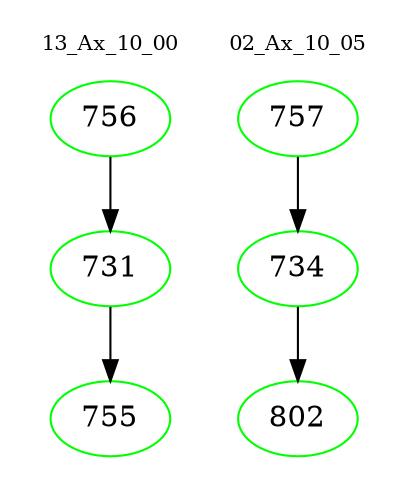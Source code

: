digraph{
subgraph cluster_0 {
color = white
label = "13_Ax_10_00";
fontsize=10;
T0_756 [label="756", color="green"]
T0_756 -> T0_731 [color="black"]
T0_731 [label="731", color="green"]
T0_731 -> T0_755 [color="black"]
T0_755 [label="755", color="green"]
}
subgraph cluster_1 {
color = white
label = "02_Ax_10_05";
fontsize=10;
T1_757 [label="757", color="green"]
T1_757 -> T1_734 [color="black"]
T1_734 [label="734", color="green"]
T1_734 -> T1_802 [color="black"]
T1_802 [label="802", color="green"]
}
}
